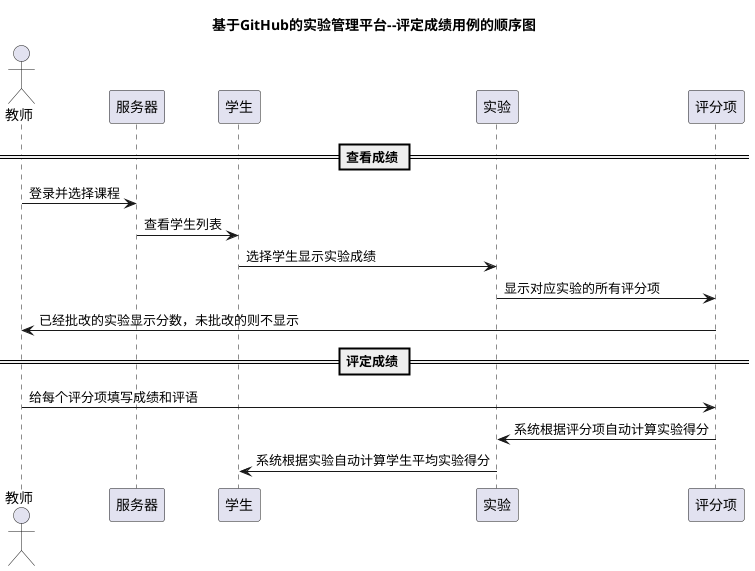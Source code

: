 @startuml
title 基于GitHub的实验管理平台--评定成绩用例的顺序图
actor 教师
== 查看成绩 ==
教师 -> 服务器 : 登录并选择课程
服务器->学生:查看学生列表
学生->实验:选择学生显示实验成绩
实验->评分项:显示对应实验的所有评分项
评分项->教师:已经批改的实验显示分数，未批改的则不显示
== 评定成绩 ==
教师 -> 评分项 : 给每个评分项填写成绩和评语
评分项->实验:系统根据评分项自动计算实验得分
实验->学生:系统根据实验自动计算学生平均实验得分
@enduml